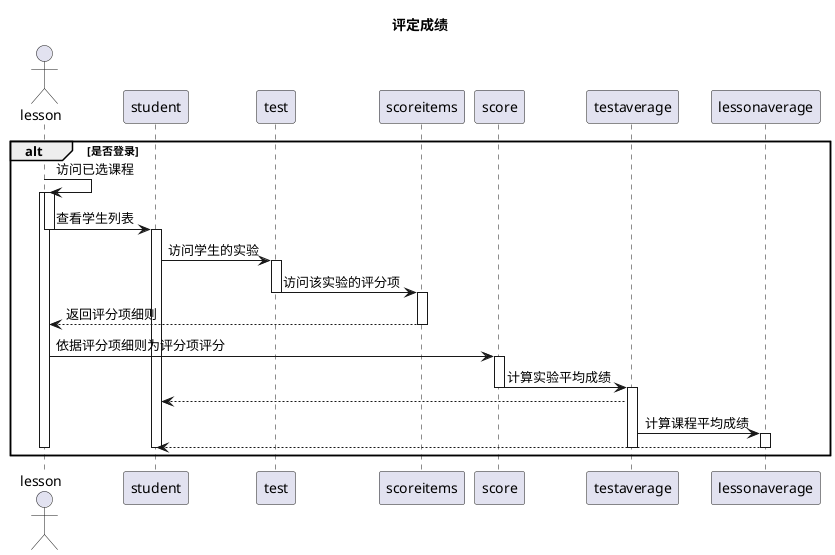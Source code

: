 @startuml
title 评定成绩
actor lesson
participant lesson
participant student
participant test
participant scoreitems
participant score
participant testaverage
participant lessonaverage

alt 是否登录
lesson ->lesson:访问已选课程
activate lesson
activate lesson
lesson -> student:查看学生列表
deactivate lesson
activate student
student->test:访问学生的实验
activate test
test->scoreitems:访问该实验的评分项
deactivate test
activate scoreitems
scoreitems -->lesson:返回评分项细则
deactivate scoreitems
lesson ->score:依据评分项细则为评分项评分
activate score
score -> testaverage:计算实验平均成绩
deactivate score
activate testaverage
testaverage -->student
testaverage -> lessonaverage:计算课程平均成绩
activate lessonaverage
lessonaverage -->student
deactivate student
deactivate testaverage
deactivate lessonaverage
deactivate lesson
end
@enduml